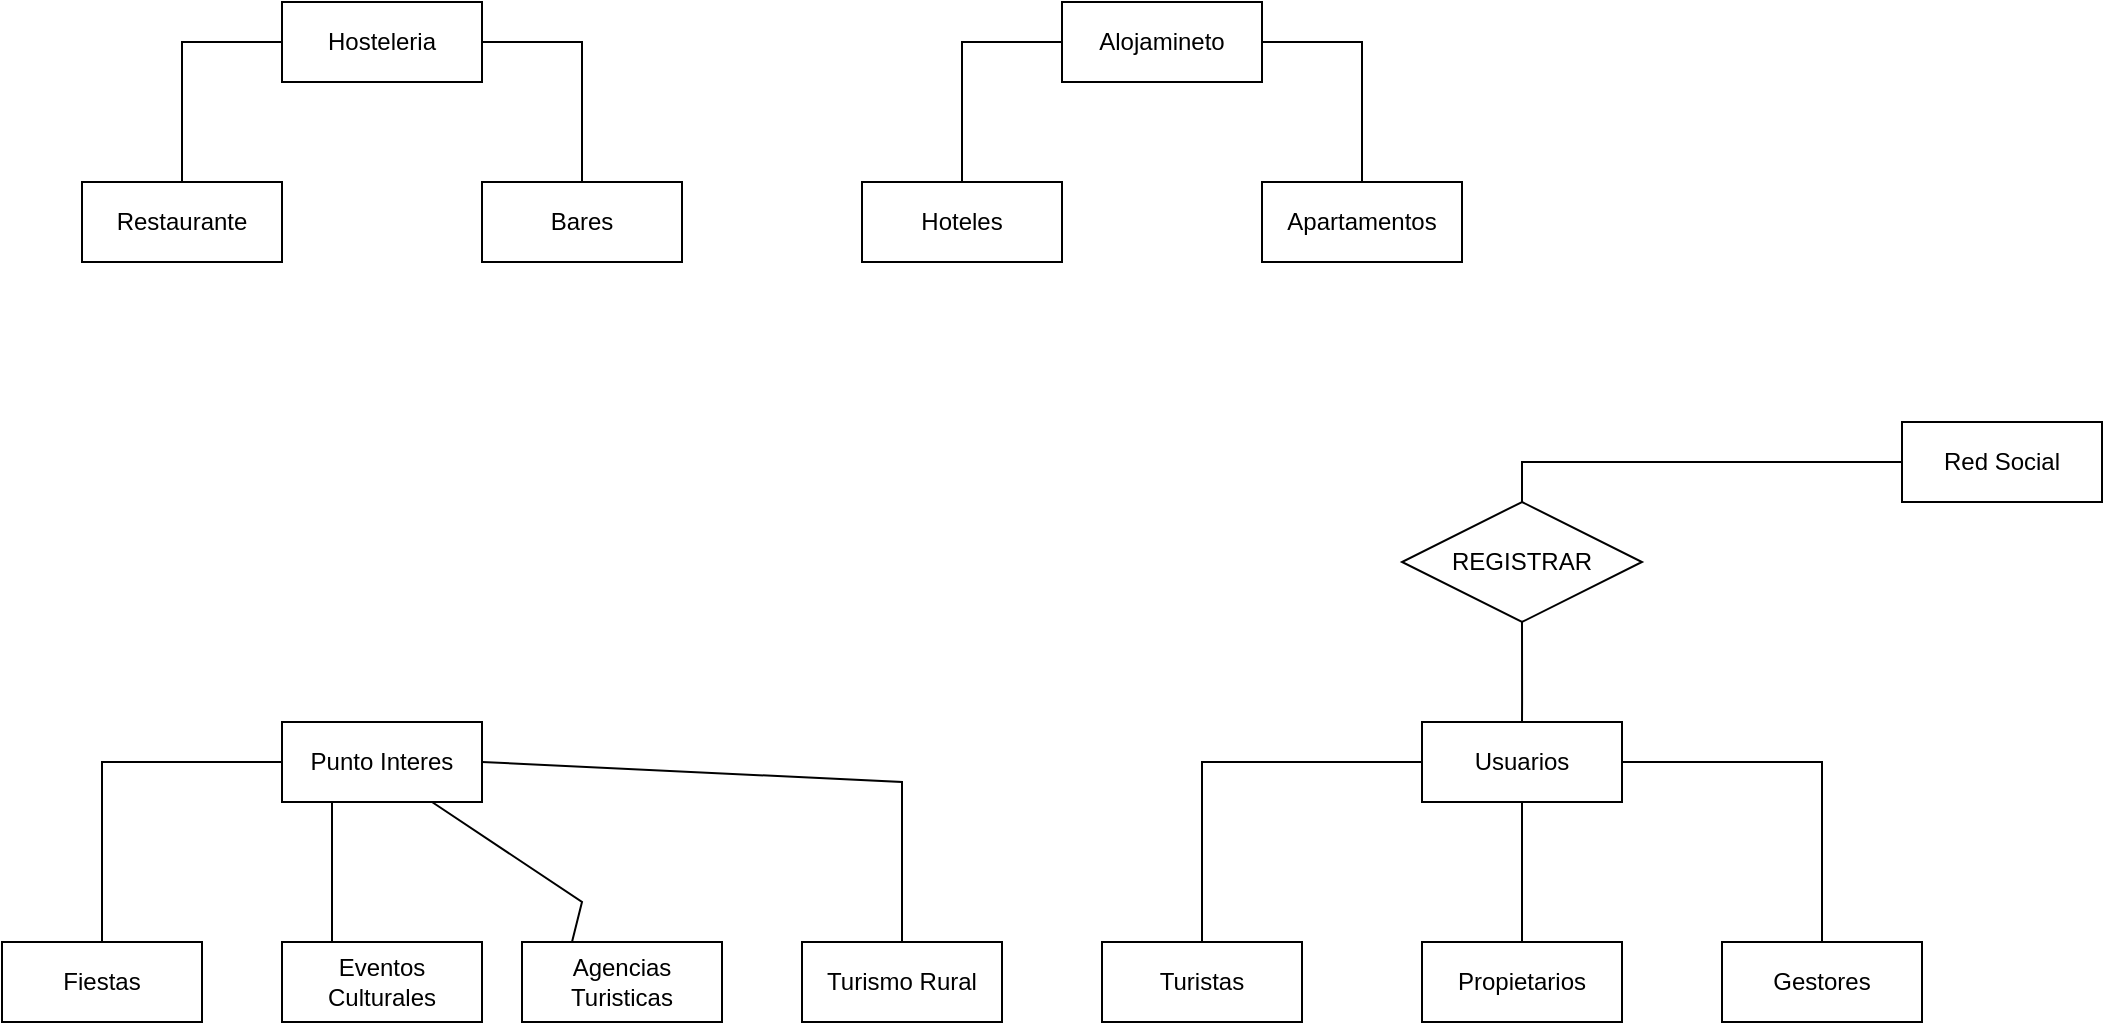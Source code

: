 <mxfile version="13.10.4" type="github">
  <diagram id="R2lEEEUBdFMjLlhIrx00" name="Page-1">
    <mxGraphModel dx="1160" dy="482" grid="1" gridSize="10" guides="1" tooltips="1" connect="1" arrows="1" fold="1" page="1" pageScale="1" pageWidth="850" pageHeight="1100" math="0" shadow="0" extFonts="Permanent Marker^https://fonts.googleapis.com/css?family=Permanent+Marker">
      <root>
        <mxCell id="0" />
        <mxCell id="1" parent="0" />
        <mxCell id="o4iAExZpC-2CQ51Gos-I-1" value="Hosteleria" style="whiteSpace=wrap;html=1;align=center;" vertex="1" parent="1">
          <mxGeometry x="140" y="80" width="100" height="40" as="geometry" />
        </mxCell>
        <mxCell id="o4iAExZpC-2CQ51Gos-I-3" value="Restaurante" style="whiteSpace=wrap;html=1;align=center;" vertex="1" parent="1">
          <mxGeometry x="40" y="170" width="100" height="40" as="geometry" />
        </mxCell>
        <mxCell id="o4iAExZpC-2CQ51Gos-I-4" value="Bares" style="whiteSpace=wrap;html=1;align=center;" vertex="1" parent="1">
          <mxGeometry x="240" y="170" width="100" height="40" as="geometry" />
        </mxCell>
        <mxCell id="o4iAExZpC-2CQ51Gos-I-5" value="Alojamineto" style="whiteSpace=wrap;html=1;align=center;" vertex="1" parent="1">
          <mxGeometry x="530" y="80" width="100" height="40" as="geometry" />
        </mxCell>
        <mxCell id="o4iAExZpC-2CQ51Gos-I-6" value="Hoteles" style="whiteSpace=wrap;html=1;align=center;" vertex="1" parent="1">
          <mxGeometry x="430" y="170" width="100" height="40" as="geometry" />
        </mxCell>
        <mxCell id="o4iAExZpC-2CQ51Gos-I-7" value="Apartamentos" style="whiteSpace=wrap;html=1;align=center;" vertex="1" parent="1">
          <mxGeometry x="630" y="170" width="100" height="40" as="geometry" />
        </mxCell>
        <mxCell id="o4iAExZpC-2CQ51Gos-I-8" value="Punto Interes" style="whiteSpace=wrap;html=1;align=center;" vertex="1" parent="1">
          <mxGeometry x="140" y="440" width="100" height="40" as="geometry" />
        </mxCell>
        <mxCell id="o4iAExZpC-2CQ51Gos-I-9" value="Fiestas" style="whiteSpace=wrap;html=1;align=center;" vertex="1" parent="1">
          <mxGeometry y="550" width="100" height="40" as="geometry" />
        </mxCell>
        <mxCell id="o4iAExZpC-2CQ51Gos-I-10" value="Eventos Culturales" style="whiteSpace=wrap;html=1;align=center;" vertex="1" parent="1">
          <mxGeometry x="140" y="550" width="100" height="40" as="geometry" />
        </mxCell>
        <mxCell id="o4iAExZpC-2CQ51Gos-I-11" value="Agencias Turisticas" style="whiteSpace=wrap;html=1;align=center;" vertex="1" parent="1">
          <mxGeometry x="260" y="550" width="100" height="40" as="geometry" />
        </mxCell>
        <mxCell id="o4iAExZpC-2CQ51Gos-I-12" value="Turismo Rural" style="whiteSpace=wrap;html=1;align=center;" vertex="1" parent="1">
          <mxGeometry x="400" y="550" width="100" height="40" as="geometry" />
        </mxCell>
        <mxCell id="o4iAExZpC-2CQ51Gos-I-13" value="Red Social" style="whiteSpace=wrap;html=1;align=center;" vertex="1" parent="1">
          <mxGeometry x="950" y="290" width="100" height="40" as="geometry" />
        </mxCell>
        <mxCell id="o4iAExZpC-2CQ51Gos-I-14" value="Usuarios" style="whiteSpace=wrap;html=1;align=center;" vertex="1" parent="1">
          <mxGeometry x="710" y="440" width="100" height="40" as="geometry" />
        </mxCell>
        <mxCell id="o4iAExZpC-2CQ51Gos-I-15" value="Turistas" style="whiteSpace=wrap;html=1;align=center;" vertex="1" parent="1">
          <mxGeometry x="550" y="550" width="100" height="40" as="geometry" />
        </mxCell>
        <mxCell id="o4iAExZpC-2CQ51Gos-I-16" value="Propietarios" style="whiteSpace=wrap;html=1;align=center;" vertex="1" parent="1">
          <mxGeometry x="710" y="550" width="100" height="40" as="geometry" />
        </mxCell>
        <mxCell id="o4iAExZpC-2CQ51Gos-I-17" value="Gestores" style="whiteSpace=wrap;html=1;align=center;" vertex="1" parent="1">
          <mxGeometry x="860" y="550" width="100" height="40" as="geometry" />
        </mxCell>
        <mxCell id="o4iAExZpC-2CQ51Gos-I-18" value="REGISTRAR" style="shape=rhombus;perimeter=rhombusPerimeter;whiteSpace=wrap;html=1;align=center;" vertex="1" parent="1">
          <mxGeometry x="700" y="330" width="120" height="60" as="geometry" />
        </mxCell>
        <mxCell id="o4iAExZpC-2CQ51Gos-I-25" value="" style="endArrow=none;html=1;rounded=0;entryX=0;entryY=0.5;entryDx=0;entryDy=0;exitX=0.5;exitY=0;exitDx=0;exitDy=0;" edge="1" parent="1" source="o4iAExZpC-2CQ51Gos-I-18" target="o4iAExZpC-2CQ51Gos-I-13">
          <mxGeometry relative="1" as="geometry">
            <mxPoint x="760" y="319.5" as="sourcePoint" />
            <mxPoint x="920" y="319.5" as="targetPoint" />
            <Array as="points">
              <mxPoint x="760" y="310" />
            </Array>
          </mxGeometry>
        </mxCell>
        <mxCell id="o4iAExZpC-2CQ51Gos-I-26" value="" style="endArrow=none;html=1;rounded=0;entryX=0.5;entryY=1;entryDx=0;entryDy=0;exitX=0.5;exitY=0;exitDx=0;exitDy=0;" edge="1" parent="1" source="o4iAExZpC-2CQ51Gos-I-14" target="o4iAExZpC-2CQ51Gos-I-18">
          <mxGeometry relative="1" as="geometry">
            <mxPoint x="760" y="440" as="sourcePoint" />
            <mxPoint x="930.04" y="430" as="targetPoint" />
            <Array as="points">
              <mxPoint x="760.04" y="430" />
            </Array>
          </mxGeometry>
        </mxCell>
        <mxCell id="o4iAExZpC-2CQ51Gos-I-27" value="" style="endArrow=none;html=1;rounded=0;entryX=0;entryY=0.5;entryDx=0;entryDy=0;exitX=0.5;exitY=0;exitDx=0;exitDy=0;" edge="1" parent="1" source="o4iAExZpC-2CQ51Gos-I-15" target="o4iAExZpC-2CQ51Gos-I-14">
          <mxGeometry relative="1" as="geometry">
            <mxPoint x="550" y="460" as="sourcePoint" />
            <mxPoint x="710" y="460" as="targetPoint" />
            <Array as="points">
              <mxPoint x="600" y="460" />
            </Array>
          </mxGeometry>
        </mxCell>
        <mxCell id="o4iAExZpC-2CQ51Gos-I-28" value="" style="endArrow=none;html=1;rounded=0;exitX=1;exitY=0.5;exitDx=0;exitDy=0;entryX=0.5;entryY=0;entryDx=0;entryDy=0;" edge="1" parent="1" source="o4iAExZpC-2CQ51Gos-I-14" target="o4iAExZpC-2CQ51Gos-I-17">
          <mxGeometry relative="1" as="geometry">
            <mxPoint x="830" y="460" as="sourcePoint" />
            <mxPoint x="990" y="460" as="targetPoint" />
            <Array as="points">
              <mxPoint x="910" y="460" />
            </Array>
          </mxGeometry>
        </mxCell>
        <mxCell id="o4iAExZpC-2CQ51Gos-I-29" value="" style="endArrow=none;html=1;rounded=0;entryX=0.5;entryY=1;entryDx=0;entryDy=0;exitX=0.5;exitY=0;exitDx=0;exitDy=0;" edge="1" parent="1" source="o4iAExZpC-2CQ51Gos-I-16" target="o4iAExZpC-2CQ51Gos-I-14">
          <mxGeometry relative="1" as="geometry">
            <mxPoint x="640" y="620" as="sourcePoint" />
            <mxPoint x="800" y="620" as="targetPoint" />
          </mxGeometry>
        </mxCell>
        <mxCell id="o4iAExZpC-2CQ51Gos-I-30" value="" style="endArrow=none;html=1;rounded=0;entryX=0;entryY=0.5;entryDx=0;entryDy=0;exitX=0.5;exitY=0;exitDx=0;exitDy=0;" edge="1" parent="1" source="o4iAExZpC-2CQ51Gos-I-9" target="o4iAExZpC-2CQ51Gos-I-8">
          <mxGeometry relative="1" as="geometry">
            <mxPoint x="20" y="540" as="sourcePoint" />
            <mxPoint x="130" y="450" as="targetPoint" />
            <Array as="points">
              <mxPoint x="50" y="460" />
            </Array>
          </mxGeometry>
        </mxCell>
        <mxCell id="o4iAExZpC-2CQ51Gos-I-31" value="" style="endArrow=none;html=1;rounded=0;exitX=1;exitY=0.5;exitDx=0;exitDy=0;entryX=0.5;entryY=0;entryDx=0;entryDy=0;" edge="1" parent="1" source="o4iAExZpC-2CQ51Gos-I-8" target="o4iAExZpC-2CQ51Gos-I-12">
          <mxGeometry relative="1" as="geometry">
            <mxPoint x="300" y="460" as="sourcePoint" />
            <mxPoint x="460" y="460" as="targetPoint" />
            <Array as="points">
              <mxPoint x="450" y="470" />
            </Array>
          </mxGeometry>
        </mxCell>
        <mxCell id="o4iAExZpC-2CQ51Gos-I-32" value="" style="endArrow=none;html=1;rounded=0;exitX=0.25;exitY=1;exitDx=0;exitDy=0;entryX=0.25;entryY=0;entryDx=0;entryDy=0;" edge="1" parent="1" source="o4iAExZpC-2CQ51Gos-I-8" target="o4iAExZpC-2CQ51Gos-I-10">
          <mxGeometry relative="1" as="geometry">
            <mxPoint x="300" y="500" as="sourcePoint" />
            <mxPoint x="460" y="500" as="targetPoint" />
          </mxGeometry>
        </mxCell>
        <mxCell id="o4iAExZpC-2CQ51Gos-I-33" value="" style="endArrow=none;html=1;rounded=0;exitX=0.75;exitY=1;exitDx=0;exitDy=0;entryX=0.25;entryY=0;entryDx=0;entryDy=0;" edge="1" parent="1" source="o4iAExZpC-2CQ51Gos-I-8" target="o4iAExZpC-2CQ51Gos-I-11">
          <mxGeometry relative="1" as="geometry">
            <mxPoint x="230" y="510" as="sourcePoint" />
            <mxPoint x="390" y="510" as="targetPoint" />
            <Array as="points">
              <mxPoint x="290" y="530" />
            </Array>
          </mxGeometry>
        </mxCell>
        <mxCell id="o4iAExZpC-2CQ51Gos-I-34" value="" style="endArrow=none;html=1;rounded=0;exitX=0;exitY=0.5;exitDx=0;exitDy=0;entryX=0.5;entryY=0;entryDx=0;entryDy=0;" edge="1" parent="1" source="o4iAExZpC-2CQ51Gos-I-1" target="o4iAExZpC-2CQ51Gos-I-3">
          <mxGeometry relative="1" as="geometry">
            <mxPoint x="210" y="260" as="sourcePoint" />
            <mxPoint x="370" y="260" as="targetPoint" />
            <Array as="points">
              <mxPoint x="90" y="100" />
            </Array>
          </mxGeometry>
        </mxCell>
        <mxCell id="o4iAExZpC-2CQ51Gos-I-35" value="" style="endArrow=none;html=1;rounded=0;exitX=0.5;exitY=0;exitDx=0;exitDy=0;entryX=1;entryY=0.5;entryDx=0;entryDy=0;" edge="1" parent="1" source="o4iAExZpC-2CQ51Gos-I-4" target="o4iAExZpC-2CQ51Gos-I-1">
          <mxGeometry relative="1" as="geometry">
            <mxPoint x="260" y="260" as="sourcePoint" />
            <mxPoint x="420" y="260" as="targetPoint" />
            <Array as="points">
              <mxPoint x="290" y="100" />
            </Array>
          </mxGeometry>
        </mxCell>
        <mxCell id="o4iAExZpC-2CQ51Gos-I-36" value="" style="endArrow=none;html=1;rounded=0;entryX=0;entryY=0.5;entryDx=0;entryDy=0;exitX=0.5;exitY=0;exitDx=0;exitDy=0;" edge="1" parent="1" source="o4iAExZpC-2CQ51Gos-I-6" target="o4iAExZpC-2CQ51Gos-I-5">
          <mxGeometry relative="1" as="geometry">
            <mxPoint x="380" y="250" as="sourcePoint" />
            <mxPoint x="540" y="250" as="targetPoint" />
            <Array as="points">
              <mxPoint x="480" y="100" />
            </Array>
          </mxGeometry>
        </mxCell>
        <mxCell id="o4iAExZpC-2CQ51Gos-I-37" value="" style="endArrow=none;html=1;rounded=0;exitX=1;exitY=0.5;exitDx=0;exitDy=0;entryX=0.5;entryY=0;entryDx=0;entryDy=0;" edge="1" parent="1" source="o4iAExZpC-2CQ51Gos-I-5" target="o4iAExZpC-2CQ51Gos-I-7">
          <mxGeometry relative="1" as="geometry">
            <mxPoint x="660" y="100" as="sourcePoint" />
            <mxPoint x="820" y="100" as="targetPoint" />
            <Array as="points">
              <mxPoint x="680" y="100" />
            </Array>
          </mxGeometry>
        </mxCell>
      </root>
    </mxGraphModel>
  </diagram>
</mxfile>
